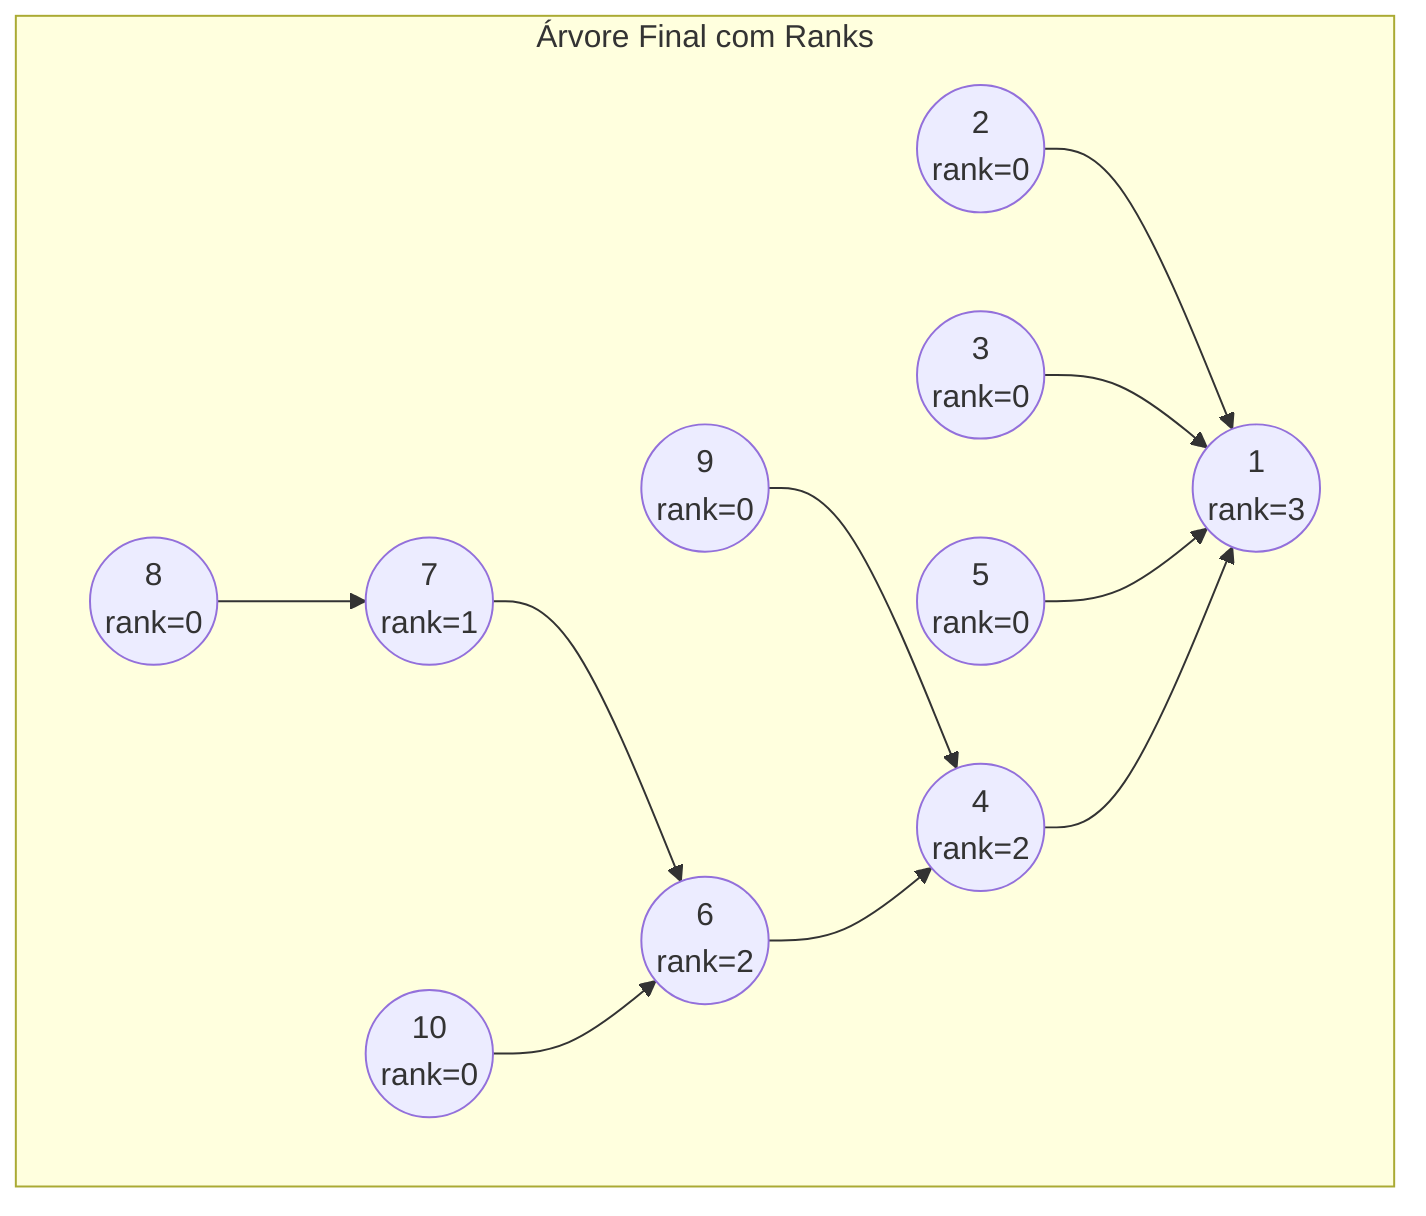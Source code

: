 graph TD
    subgraph "Árvore Final com Ranks"
        1((1<br/>rank=3))
        2((2<br/>rank=0))
        3((3<br/>rank=0))
        4((4<br/>rank=2))
        5((5<br/>rank=0))
        6((6<br/>rank=2))
        7((7<br/>rank=1))
        8((8<br/>rank=0))
        9((9<br/>rank=0))
        10((10<br/>rank=0))

        2 --> 1
        3 --> 1
        5 --> 1
        4 --> 1
        9 --> 4
        6 --> 4
        7 --> 6
        8 --> 7
        10 --> 6
    end